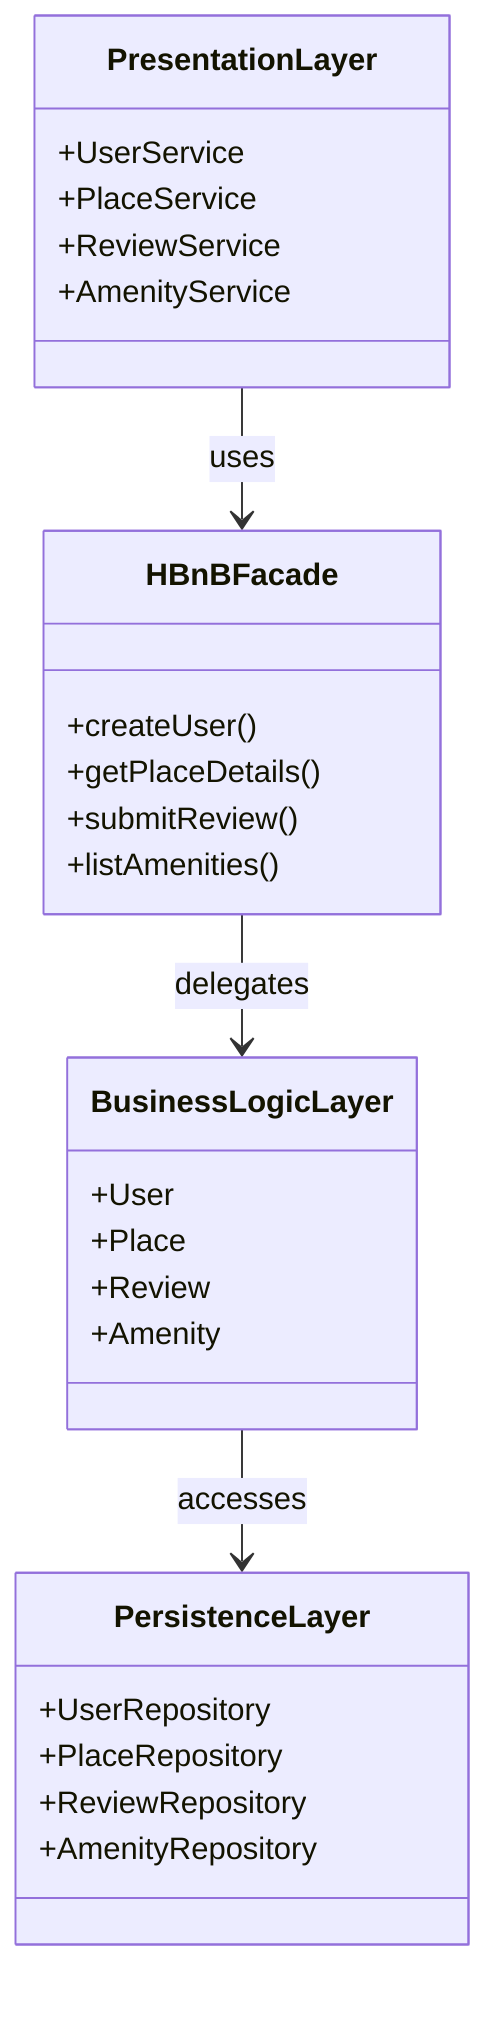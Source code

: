 %%This is a Diagram example for Task 0

%%Diagram type

classDiagram

%%Nodes and Contents


class PresentationLayer {

+UserService
+PlaceService
+ReviewService
+AmenityService
}
class HBnBFacade {
+createUser()
+getPlaceDetails()
+submitReview()
+listAmenities()
}
class BusinessLogicLayer {
    +User
    +Place
    +Review
    +Amenity
}
class PersistenceLayer {
+UserRepository
+PlaceRepository
+ReviewRepository
+AmenityRepository
}


%%Element Display order and line labels

PresentationLayer --> HBnBFacade : uses
HBnBFacade --> BusinessLogicLayer : delegates
BusinessLogicLayer --> PersistenceLayer : accesses